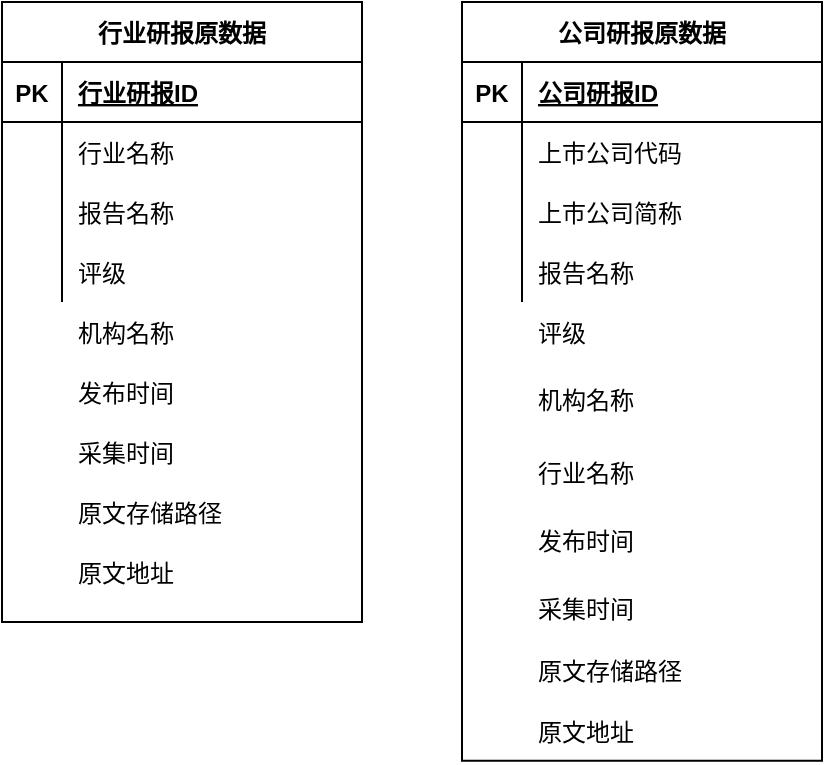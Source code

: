 <mxfile version="16.4.11" type="github">
  <diagram id="uSX-9S-eXGz2k6nIvwEQ" name="第 1 页">
    <mxGraphModel dx="916" dy="466" grid="1" gridSize="10" guides="1" tooltips="1" connect="1" arrows="1" fold="1" page="1" pageScale="1" pageWidth="850" pageHeight="1100" math="0" shadow="0">
      <root>
        <mxCell id="0" />
        <mxCell id="1" parent="0" />
        <mxCell id="P-fnGor--EmOhXwZXgAq-38" value="" style="group" parent="1" vertex="1" connectable="0">
          <mxGeometry x="70" y="100" width="180" height="310" as="geometry" />
        </mxCell>
        <mxCell id="P-fnGor--EmOhXwZXgAq-15" value="行业研报原数据" style="shape=table;startSize=30;container=1;collapsible=1;childLayout=tableLayout;fixedRows=1;rowLines=0;fontStyle=1;align=center;resizeLast=1;" parent="P-fnGor--EmOhXwZXgAq-38" vertex="1">
          <mxGeometry width="180" height="310" as="geometry" />
        </mxCell>
        <mxCell id="P-fnGor--EmOhXwZXgAq-16" value="" style="shape=partialRectangle;collapsible=0;dropTarget=0;pointerEvents=0;fillColor=none;top=0;left=0;bottom=1;right=0;points=[[0,0.5],[1,0.5]];portConstraint=eastwest;" parent="P-fnGor--EmOhXwZXgAq-15" vertex="1">
          <mxGeometry y="30" width="180" height="30" as="geometry" />
        </mxCell>
        <mxCell id="P-fnGor--EmOhXwZXgAq-17" value="PK" style="shape=partialRectangle;connectable=0;fillColor=none;top=0;left=0;bottom=0;right=0;fontStyle=1;overflow=hidden;" parent="P-fnGor--EmOhXwZXgAq-16" vertex="1">
          <mxGeometry width="30" height="30" as="geometry" />
        </mxCell>
        <mxCell id="P-fnGor--EmOhXwZXgAq-18" value="行业研报ID" style="shape=partialRectangle;connectable=0;fillColor=none;top=0;left=0;bottom=0;right=0;align=left;spacingLeft=6;fontStyle=5;overflow=hidden;" parent="P-fnGor--EmOhXwZXgAq-16" vertex="1">
          <mxGeometry x="30" width="150" height="30" as="geometry" />
        </mxCell>
        <mxCell id="P-fnGor--EmOhXwZXgAq-19" value="" style="shape=partialRectangle;collapsible=0;dropTarget=0;pointerEvents=0;fillColor=none;top=0;left=0;bottom=0;right=0;points=[[0,0.5],[1,0.5]];portConstraint=eastwest;" parent="P-fnGor--EmOhXwZXgAq-15" vertex="1">
          <mxGeometry y="60" width="180" height="30" as="geometry" />
        </mxCell>
        <mxCell id="P-fnGor--EmOhXwZXgAq-20" value="" style="shape=partialRectangle;connectable=0;fillColor=none;top=0;left=0;bottom=0;right=0;editable=1;overflow=hidden;" parent="P-fnGor--EmOhXwZXgAq-19" vertex="1">
          <mxGeometry width="30" height="30" as="geometry" />
        </mxCell>
        <mxCell id="P-fnGor--EmOhXwZXgAq-21" value="行业名称" style="shape=partialRectangle;connectable=0;fillColor=none;top=0;left=0;bottom=0;right=0;align=left;spacingLeft=6;overflow=hidden;" parent="P-fnGor--EmOhXwZXgAq-19" vertex="1">
          <mxGeometry x="30" width="150" height="30" as="geometry" />
        </mxCell>
        <mxCell id="P-fnGor--EmOhXwZXgAq-22" value="" style="shape=partialRectangle;collapsible=0;dropTarget=0;pointerEvents=0;fillColor=none;top=0;left=0;bottom=0;right=0;points=[[0,0.5],[1,0.5]];portConstraint=eastwest;" parent="P-fnGor--EmOhXwZXgAq-15" vertex="1">
          <mxGeometry y="90" width="180" height="30" as="geometry" />
        </mxCell>
        <mxCell id="P-fnGor--EmOhXwZXgAq-23" value="" style="shape=partialRectangle;connectable=0;fillColor=none;top=0;left=0;bottom=0;right=0;editable=1;overflow=hidden;" parent="P-fnGor--EmOhXwZXgAq-22" vertex="1">
          <mxGeometry width="30" height="30" as="geometry" />
        </mxCell>
        <mxCell id="P-fnGor--EmOhXwZXgAq-24" value="报告名称" style="shape=partialRectangle;connectable=0;fillColor=none;top=0;left=0;bottom=0;right=0;align=left;spacingLeft=6;overflow=hidden;" parent="P-fnGor--EmOhXwZXgAq-22" vertex="1">
          <mxGeometry x="30" width="150" height="30" as="geometry" />
        </mxCell>
        <mxCell id="P-fnGor--EmOhXwZXgAq-25" value="" style="shape=partialRectangle;collapsible=0;dropTarget=0;pointerEvents=0;fillColor=none;top=0;left=0;bottom=0;right=0;points=[[0,0.5],[1,0.5]];portConstraint=eastwest;" parent="P-fnGor--EmOhXwZXgAq-15" vertex="1">
          <mxGeometry y="120" width="180" height="30" as="geometry" />
        </mxCell>
        <mxCell id="P-fnGor--EmOhXwZXgAq-26" value="" style="shape=partialRectangle;connectable=0;fillColor=none;top=0;left=0;bottom=0;right=0;editable=1;overflow=hidden;" parent="P-fnGor--EmOhXwZXgAq-25" vertex="1">
          <mxGeometry width="30" height="30" as="geometry" />
        </mxCell>
        <mxCell id="P-fnGor--EmOhXwZXgAq-27" value="评级" style="shape=partialRectangle;connectable=0;fillColor=none;top=0;left=0;bottom=0;right=0;align=left;spacingLeft=6;overflow=hidden;" parent="P-fnGor--EmOhXwZXgAq-25" vertex="1">
          <mxGeometry x="30" width="150" height="30" as="geometry" />
        </mxCell>
        <mxCell id="P-fnGor--EmOhXwZXgAq-28" value="" style="shape=partialRectangle;connectable=0;fillColor=none;top=0;left=0;bottom=0;right=0;editable=1;overflow=hidden;labelBorderColor=default;" parent="P-fnGor--EmOhXwZXgAq-38" vertex="1">
          <mxGeometry y="150" width="30" height="30" as="geometry" />
        </mxCell>
        <mxCell id="P-fnGor--EmOhXwZXgAq-29" value="机构名称" style="shape=partialRectangle;connectable=0;fillColor=none;top=0;left=0;bottom=0;right=0;align=left;spacingLeft=6;overflow=hidden;" parent="P-fnGor--EmOhXwZXgAq-38" vertex="1">
          <mxGeometry x="30" y="150" width="150" height="30" as="geometry" />
        </mxCell>
        <mxCell id="P-fnGor--EmOhXwZXgAq-30" value="" style="shape=partialRectangle;connectable=0;fillColor=none;top=0;left=0;bottom=0;right=0;editable=1;overflow=hidden;" parent="P-fnGor--EmOhXwZXgAq-38" vertex="1">
          <mxGeometry y="180" width="30" height="30" as="geometry" />
        </mxCell>
        <mxCell id="P-fnGor--EmOhXwZXgAq-31" value="发布时间" style="shape=partialRectangle;connectable=0;fillColor=none;top=0;left=0;bottom=0;right=0;align=left;spacingLeft=6;overflow=hidden;" parent="P-fnGor--EmOhXwZXgAq-38" vertex="1">
          <mxGeometry x="30" y="180" width="150" height="30" as="geometry" />
        </mxCell>
        <mxCell id="P-fnGor--EmOhXwZXgAq-32" value="" style="shape=partialRectangle;connectable=0;fillColor=none;top=0;left=0;bottom=0;right=0;editable=1;overflow=hidden;" parent="P-fnGor--EmOhXwZXgAq-38" vertex="1">
          <mxGeometry y="210" width="30" height="30" as="geometry" />
        </mxCell>
        <mxCell id="P-fnGor--EmOhXwZXgAq-33" value="采集时间" style="shape=partialRectangle;connectable=0;fillColor=none;top=0;left=0;bottom=0;right=0;align=left;spacingLeft=6;overflow=hidden;" parent="P-fnGor--EmOhXwZXgAq-38" vertex="1">
          <mxGeometry x="30" y="210" width="150" height="30" as="geometry" />
        </mxCell>
        <mxCell id="P-fnGor--EmOhXwZXgAq-34" value="" style="shape=partialRectangle;connectable=0;fillColor=none;top=0;left=0;bottom=0;right=0;editable=1;overflow=hidden;" parent="P-fnGor--EmOhXwZXgAq-38" vertex="1">
          <mxGeometry y="240" width="30" height="30" as="geometry" />
        </mxCell>
        <mxCell id="P-fnGor--EmOhXwZXgAq-35" value="原文存储路径" style="shape=partialRectangle;connectable=0;fillColor=none;top=0;left=0;bottom=0;right=0;align=left;spacingLeft=6;overflow=hidden;" parent="P-fnGor--EmOhXwZXgAq-38" vertex="1">
          <mxGeometry x="30" y="240" width="150" height="30" as="geometry" />
        </mxCell>
        <mxCell id="P-fnGor--EmOhXwZXgAq-36" value="" style="shape=partialRectangle;connectable=0;fillColor=none;top=0;left=0;bottom=0;right=0;editable=1;overflow=hidden;" parent="P-fnGor--EmOhXwZXgAq-38" vertex="1">
          <mxGeometry y="270" width="30" height="30" as="geometry" />
        </mxCell>
        <mxCell id="P-fnGor--EmOhXwZXgAq-37" value="原文地址" style="shape=partialRectangle;connectable=0;fillColor=none;top=0;left=0;bottom=0;right=0;align=left;spacingLeft=6;overflow=hidden;" parent="P-fnGor--EmOhXwZXgAq-38" vertex="1">
          <mxGeometry x="30" y="270" width="150" height="30" as="geometry" />
        </mxCell>
        <mxCell id="P-fnGor--EmOhXwZXgAq-39" value="" style="group" parent="1" vertex="1" connectable="0">
          <mxGeometry x="300" y="100" width="180" height="380" as="geometry" />
        </mxCell>
        <mxCell id="P-fnGor--EmOhXwZXgAq-40" value="公司研报原数据" style="shape=table;startSize=30;container=1;collapsible=1;childLayout=tableLayout;fixedRows=1;rowLines=0;fontStyle=1;align=center;resizeLast=1;" parent="P-fnGor--EmOhXwZXgAq-39" vertex="1">
          <mxGeometry width="180" height="379.334" as="geometry" />
        </mxCell>
        <mxCell id="P-fnGor--EmOhXwZXgAq-41" value="" style="shape=partialRectangle;collapsible=0;dropTarget=0;pointerEvents=0;fillColor=none;top=0;left=0;bottom=1;right=0;points=[[0,0.5],[1,0.5]];portConstraint=eastwest;" parent="P-fnGor--EmOhXwZXgAq-40" vertex="1">
          <mxGeometry y="30" width="180" height="30" as="geometry" />
        </mxCell>
        <mxCell id="P-fnGor--EmOhXwZXgAq-42" value="PK" style="shape=partialRectangle;connectable=0;fillColor=none;top=0;left=0;bottom=0;right=0;fontStyle=1;overflow=hidden;" parent="P-fnGor--EmOhXwZXgAq-41" vertex="1">
          <mxGeometry width="30" height="30" as="geometry" />
        </mxCell>
        <mxCell id="P-fnGor--EmOhXwZXgAq-43" value="公司研报ID" style="shape=partialRectangle;connectable=0;fillColor=none;top=0;left=0;bottom=0;right=0;align=left;spacingLeft=6;fontStyle=5;overflow=hidden;" parent="P-fnGor--EmOhXwZXgAq-41" vertex="1">
          <mxGeometry x="30" width="150" height="30" as="geometry" />
        </mxCell>
        <mxCell id="P-fnGor--EmOhXwZXgAq-44" value="" style="shape=partialRectangle;collapsible=0;dropTarget=0;pointerEvents=0;fillColor=none;top=0;left=0;bottom=0;right=0;points=[[0,0.5],[1,0.5]];portConstraint=eastwest;" parent="P-fnGor--EmOhXwZXgAq-40" vertex="1">
          <mxGeometry y="60" width="180" height="30" as="geometry" />
        </mxCell>
        <mxCell id="P-fnGor--EmOhXwZXgAq-45" value="" style="shape=partialRectangle;connectable=0;fillColor=none;top=0;left=0;bottom=0;right=0;editable=1;overflow=hidden;" parent="P-fnGor--EmOhXwZXgAq-44" vertex="1">
          <mxGeometry width="30" height="30" as="geometry" />
        </mxCell>
        <mxCell id="P-fnGor--EmOhXwZXgAq-46" value="上市公司代码" style="shape=partialRectangle;connectable=0;fillColor=none;top=0;left=0;bottom=0;right=0;align=left;spacingLeft=6;overflow=hidden;" parent="P-fnGor--EmOhXwZXgAq-44" vertex="1">
          <mxGeometry x="30" width="150" height="30" as="geometry" />
        </mxCell>
        <mxCell id="P-fnGor--EmOhXwZXgAq-47" value="" style="shape=partialRectangle;collapsible=0;dropTarget=0;pointerEvents=0;fillColor=none;top=0;left=0;bottom=0;right=0;points=[[0,0.5],[1,0.5]];portConstraint=eastwest;" parent="P-fnGor--EmOhXwZXgAq-40" vertex="1">
          <mxGeometry y="90" width="180" height="30" as="geometry" />
        </mxCell>
        <mxCell id="P-fnGor--EmOhXwZXgAq-48" value="" style="shape=partialRectangle;connectable=0;fillColor=none;top=0;left=0;bottom=0;right=0;editable=1;overflow=hidden;" parent="P-fnGor--EmOhXwZXgAq-47" vertex="1">
          <mxGeometry width="30" height="30" as="geometry" />
        </mxCell>
        <mxCell id="P-fnGor--EmOhXwZXgAq-49" value="上市公司简称" style="shape=partialRectangle;connectable=0;fillColor=none;top=0;left=0;bottom=0;right=0;align=left;spacingLeft=6;overflow=hidden;" parent="P-fnGor--EmOhXwZXgAq-47" vertex="1">
          <mxGeometry x="30" width="150" height="30" as="geometry" />
        </mxCell>
        <mxCell id="P-fnGor--EmOhXwZXgAq-50" value="" style="shape=partialRectangle;collapsible=0;dropTarget=0;pointerEvents=0;fillColor=none;top=0;left=0;bottom=0;right=0;points=[[0,0.5],[1,0.5]];portConstraint=eastwest;" parent="P-fnGor--EmOhXwZXgAq-40" vertex="1">
          <mxGeometry y="120" width="180" height="30" as="geometry" />
        </mxCell>
        <mxCell id="P-fnGor--EmOhXwZXgAq-51" value="" style="shape=partialRectangle;connectable=0;fillColor=none;top=0;left=0;bottom=0;right=0;editable=1;overflow=hidden;" parent="P-fnGor--EmOhXwZXgAq-50" vertex="1">
          <mxGeometry width="30" height="30" as="geometry" />
        </mxCell>
        <mxCell id="P-fnGor--EmOhXwZXgAq-52" value="报告名称" style="shape=partialRectangle;connectable=0;fillColor=none;top=0;left=0;bottom=0;right=0;align=left;spacingLeft=6;overflow=hidden;" parent="P-fnGor--EmOhXwZXgAq-50" vertex="1">
          <mxGeometry x="30" width="150" height="30" as="geometry" />
        </mxCell>
        <mxCell id="P-fnGor--EmOhXwZXgAq-53" value="" style="shape=partialRectangle;connectable=0;fillColor=none;top=0;left=0;bottom=0;right=0;editable=1;overflow=hidden;" parent="P-fnGor--EmOhXwZXgAq-39" vertex="1">
          <mxGeometry y="183.549" width="30" height="36.71" as="geometry" />
        </mxCell>
        <mxCell id="P-fnGor--EmOhXwZXgAq-54" value="评级" style="shape=partialRectangle;connectable=0;fillColor=none;top=0;left=0;bottom=0;right=0;align=left;spacingLeft=6;overflow=hidden;" parent="P-fnGor--EmOhXwZXgAq-39" vertex="1">
          <mxGeometry x="30" y="146.836" width="150" height="36.71" as="geometry" />
        </mxCell>
        <mxCell id="P-fnGor--EmOhXwZXgAq-55" value="" style="shape=partialRectangle;connectable=0;fillColor=none;top=0;left=0;bottom=0;right=0;editable=1;overflow=hidden;" parent="P-fnGor--EmOhXwZXgAq-39" vertex="1">
          <mxGeometry y="220.258" width="30" height="36.71" as="geometry" />
        </mxCell>
        <mxCell id="P-fnGor--EmOhXwZXgAq-56" value="机构名称" style="shape=partialRectangle;connectable=0;fillColor=none;top=0;left=0;bottom=0;right=0;align=left;spacingLeft=6;overflow=hidden;" parent="P-fnGor--EmOhXwZXgAq-39" vertex="1">
          <mxGeometry x="30" y="179.996" width="150" height="36.71" as="geometry" />
        </mxCell>
        <mxCell id="P-fnGor--EmOhXwZXgAq-57" value="" style="shape=partialRectangle;connectable=0;fillColor=none;top=0;left=0;bottom=0;right=0;editable=1;overflow=hidden;" parent="P-fnGor--EmOhXwZXgAq-39" vertex="1">
          <mxGeometry y="256.968" width="30" height="36.71" as="geometry" />
        </mxCell>
        <mxCell id="P-fnGor--EmOhXwZXgAq-58" value="行业名称" style="shape=partialRectangle;connectable=0;fillColor=none;top=0;left=0;bottom=0;right=0;align=left;spacingLeft=6;overflow=hidden;" parent="P-fnGor--EmOhXwZXgAq-39" vertex="1">
          <mxGeometry x="30" y="216.706" width="150" height="36.71" as="geometry" />
        </mxCell>
        <mxCell id="P-fnGor--EmOhXwZXgAq-59" value="" style="shape=partialRectangle;connectable=0;fillColor=none;top=0;left=0;bottom=0;right=0;editable=1;overflow=hidden;" parent="P-fnGor--EmOhXwZXgAq-39" vertex="1">
          <mxGeometry y="293.678" width="30" height="36.71" as="geometry" />
        </mxCell>
        <mxCell id="P-fnGor--EmOhXwZXgAq-61" value="" style="shape=partialRectangle;connectable=0;fillColor=none;top=0;left=0;bottom=0;right=0;editable=1;overflow=hidden;" parent="P-fnGor--EmOhXwZXgAq-39" vertex="1">
          <mxGeometry y="330.387" width="30" height="36.71" as="geometry" />
        </mxCell>
        <mxCell id="P-fnGor--EmOhXwZXgAq-63" value="发布时间" style="shape=partialRectangle;connectable=0;fillColor=none;top=0;left=0;bottom=0;right=0;align=left;spacingLeft=6;overflow=hidden;" parent="P-fnGor--EmOhXwZXgAq-39" vertex="1">
          <mxGeometry x="30" y="253.413" width="150" height="30.757" as="geometry" />
        </mxCell>
        <mxCell id="P-fnGor--EmOhXwZXgAq-64" value="采集时间" style="shape=partialRectangle;connectable=0;fillColor=none;top=0;left=0;bottom=0;right=0;align=left;spacingLeft=6;overflow=hidden;" parent="P-fnGor--EmOhXwZXgAq-39" vertex="1">
          <mxGeometry x="30" y="287.73" width="150" height="30.757" as="geometry" />
        </mxCell>
        <mxCell id="P-fnGor--EmOhXwZXgAq-65" value="原文存储路径" style="shape=partialRectangle;connectable=0;fillColor=none;top=0;left=0;bottom=0;right=0;align=left;spacingLeft=6;overflow=hidden;" parent="P-fnGor--EmOhXwZXgAq-39" vertex="1">
          <mxGeometry x="30" y="318.486" width="150" height="30.757" as="geometry" />
        </mxCell>
        <mxCell id="P-fnGor--EmOhXwZXgAq-66" value="原文地址" style="shape=partialRectangle;connectable=0;fillColor=none;top=0;left=0;bottom=0;right=0;align=left;spacingLeft=6;overflow=hidden;" parent="P-fnGor--EmOhXwZXgAq-39" vertex="1">
          <mxGeometry x="30" y="349.243" width="150" height="30.757" as="geometry" />
        </mxCell>
      </root>
    </mxGraphModel>
  </diagram>
</mxfile>
